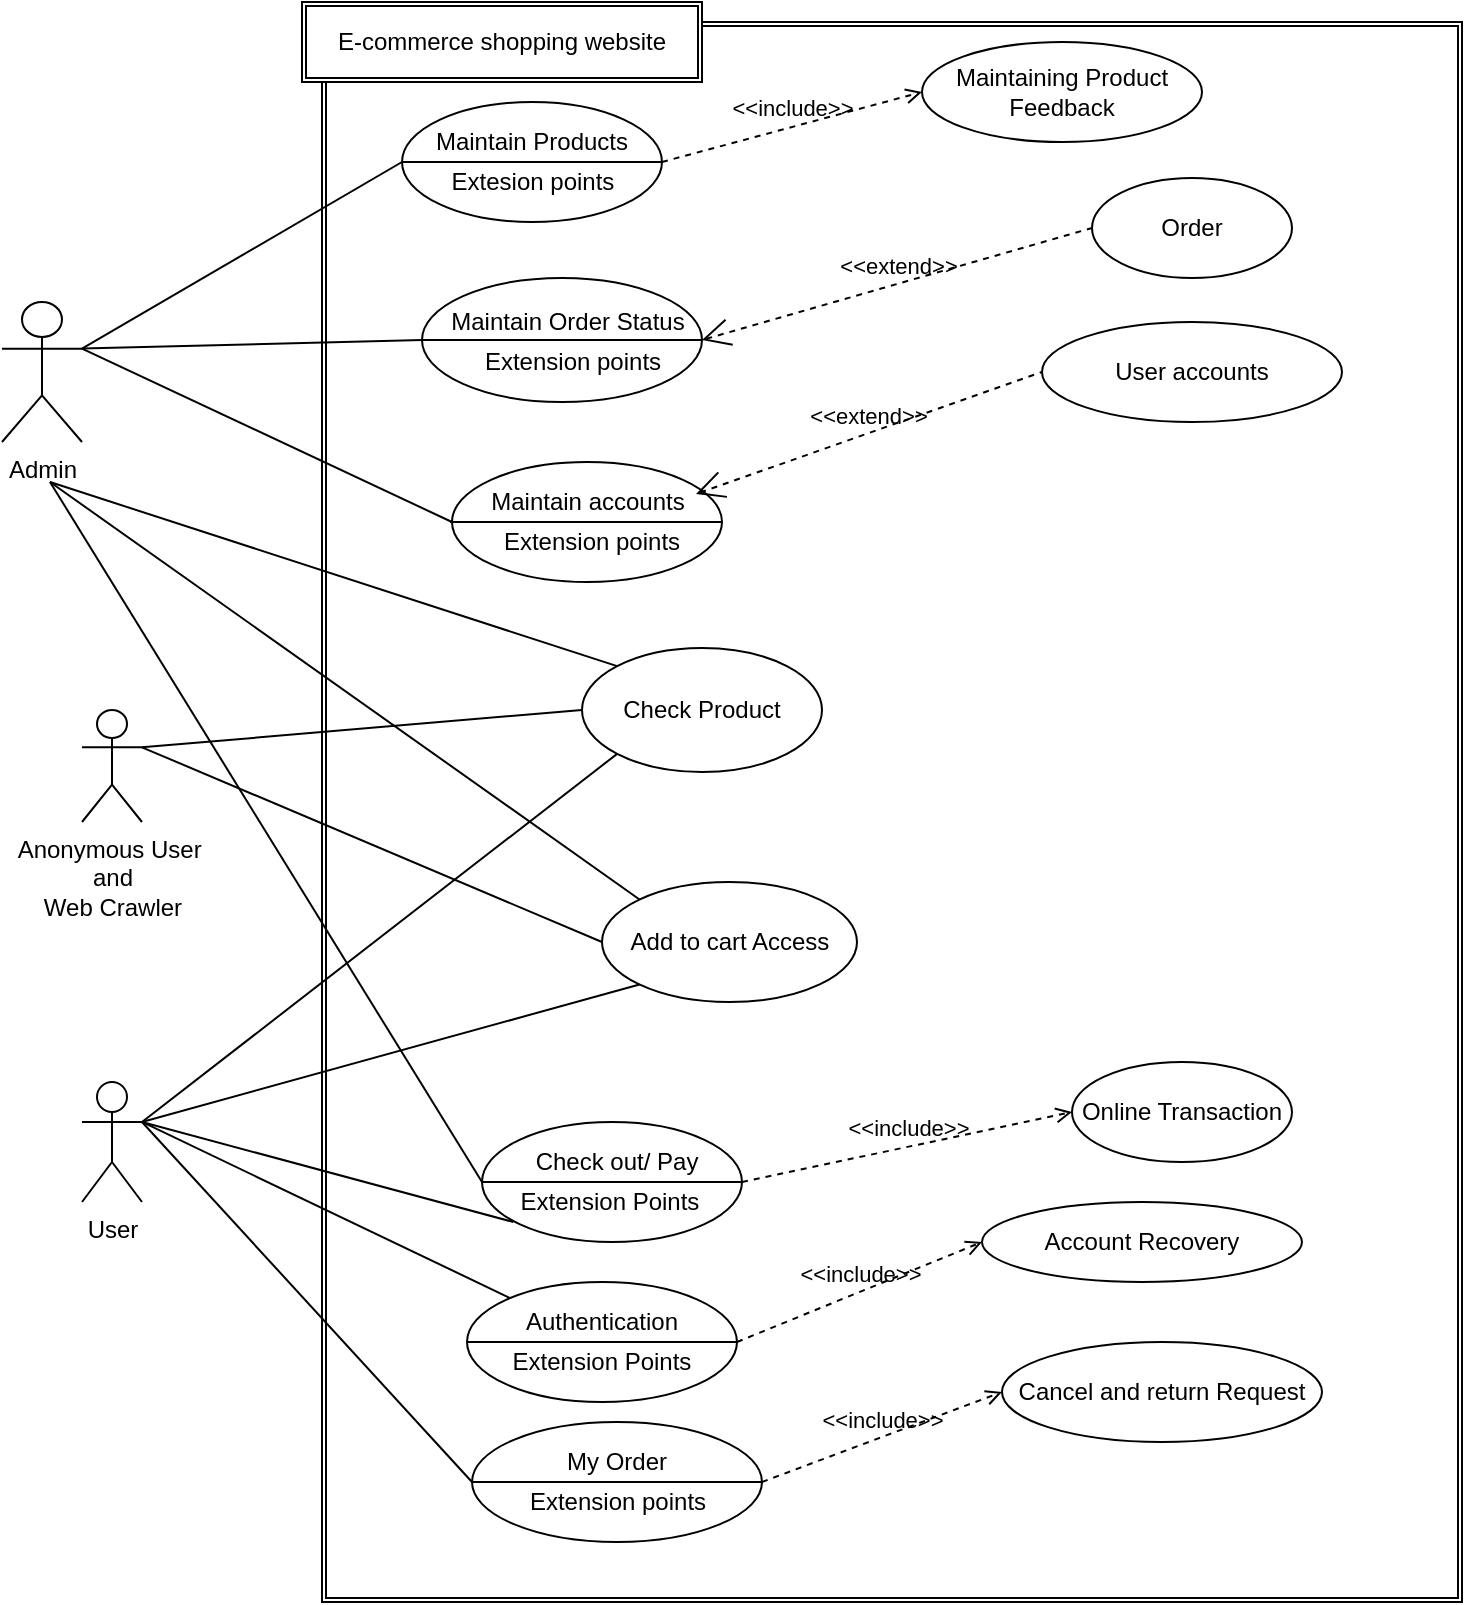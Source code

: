 <mxfile version="15.0.3" type="device"><diagram id="l8hXMBHkgcEJcSW0mbfh" name="Page-1"><mxGraphModel dx="1221" dy="575" grid="1" gridSize="10" guides="1" tooltips="1" connect="1" arrows="1" fold="1" page="1" pageScale="1" pageWidth="1169" pageHeight="827" math="0" shadow="0"><root><mxCell id="0"/><mxCell id="1" parent="0"/><mxCell id="BQGiP5kGlGtDzRcC-PjZ-2" value="" style="shape=ext;double=1;rounded=0;whiteSpace=wrap;html=1;fontStyle=1" vertex="1" parent="1"><mxGeometry x="300" y="70" width="570" height="790" as="geometry"/></mxCell><mxCell id="BQGiP5kGlGtDzRcC-PjZ-3" value="E-commerce shopping website" style="shape=ext;double=1;rounded=0;whiteSpace=wrap;html=1;" vertex="1" parent="1"><mxGeometry x="290" y="60" width="200" height="40" as="geometry"/></mxCell><mxCell id="BQGiP5kGlGtDzRcC-PjZ-4" value="" style="ellipse;whiteSpace=wrap;html=1;" vertex="1" parent="1"><mxGeometry x="340" y="110" width="130" height="60" as="geometry"/></mxCell><mxCell id="BQGiP5kGlGtDzRcC-PjZ-5" value="" style="endArrow=none;html=1;entryX=0;entryY=0.5;entryDx=0;entryDy=0;exitX=1;exitY=0.333;exitDx=0;exitDy=0;exitPerimeter=0;" edge="1" parent="1" source="BQGiP5kGlGtDzRcC-PjZ-53" target="BQGiP5kGlGtDzRcC-PjZ-4"><mxGeometry width="50" height="50" relative="1" as="geometry"><mxPoint x="188" y="238.455" as="sourcePoint"/><mxPoint x="580" y="300" as="targetPoint"/></mxGeometry></mxCell><mxCell id="BQGiP5kGlGtDzRcC-PjZ-6" value="" style="ellipse;whiteSpace=wrap;html=1;" vertex="1" parent="1"><mxGeometry x="350" y="198" width="140" height="62" as="geometry"/></mxCell><mxCell id="BQGiP5kGlGtDzRcC-PjZ-7" value="" style="endArrow=none;html=1;entryX=1;entryY=0.5;entryDx=0;entryDy=0;exitX=0;exitY=0.5;exitDx=0;exitDy=0;" edge="1" parent="1" source="BQGiP5kGlGtDzRcC-PjZ-6" target="BQGiP5kGlGtDzRcC-PjZ-6"><mxGeometry width="50" height="50" relative="1" as="geometry"><mxPoint x="530" y="350" as="sourcePoint"/><mxPoint x="580" y="300" as="targetPoint"/></mxGeometry></mxCell><mxCell id="BQGiP5kGlGtDzRcC-PjZ-8" value="Maintain Order Status" style="text;html=1;strokeColor=none;fillColor=none;align=center;verticalAlign=middle;whiteSpace=wrap;rounded=0;" vertex="1" parent="1"><mxGeometry x="362.5" y="210" width="120" height="20" as="geometry"/></mxCell><mxCell id="BQGiP5kGlGtDzRcC-PjZ-9" value="Extension points" style="text;html=1;strokeColor=none;fillColor=none;align=center;verticalAlign=middle;whiteSpace=wrap;rounded=0;" vertex="1" parent="1"><mxGeometry x="367.5" y="230" width="115" height="20" as="geometry"/></mxCell><mxCell id="BQGiP5kGlGtDzRcC-PjZ-10" value="Order" style="ellipse;whiteSpace=wrap;html=1;" vertex="1" parent="1"><mxGeometry x="685" y="148" width="100" height="50" as="geometry"/></mxCell><mxCell id="BQGiP5kGlGtDzRcC-PjZ-14" value="" style="endArrow=none;html=1;exitX=1;exitY=0.333;exitDx=0;exitDy=0;entryX=0;entryY=0.5;entryDx=0;entryDy=0;exitPerimeter=0;" edge="1" parent="1" source="BQGiP5kGlGtDzRcC-PjZ-53" target="BQGiP5kGlGtDzRcC-PjZ-6"><mxGeometry width="50" height="50" relative="1" as="geometry"><mxPoint x="188" y="266.0" as="sourcePoint"/><mxPoint x="580" y="280" as="targetPoint"/></mxGeometry></mxCell><mxCell id="BQGiP5kGlGtDzRcC-PjZ-15" value="&amp;lt;&amp;lt;extend&amp;gt;&amp;gt;" style="edgeStyle=none;html=1;startArrow=open;endArrow=none;startSize=12;verticalAlign=bottom;dashed=1;labelBackgroundColor=none;exitX=1;exitY=0.5;exitDx=0;exitDy=0;entryX=0;entryY=0.5;entryDx=0;entryDy=0;" edge="1" parent="1" source="BQGiP5kGlGtDzRcC-PjZ-6" target="BQGiP5kGlGtDzRcC-PjZ-10"><mxGeometry width="160" relative="1" as="geometry"><mxPoint x="470" y="300" as="sourcePoint"/><mxPoint x="630" y="300" as="targetPoint"/><Array as="points"/></mxGeometry></mxCell><mxCell id="BQGiP5kGlGtDzRcC-PjZ-20" value="" style="ellipse;whiteSpace=wrap;html=1;" vertex="1" parent="1"><mxGeometry x="365" y="290" width="135" height="60" as="geometry"/></mxCell><mxCell id="BQGiP5kGlGtDzRcC-PjZ-21" value="" style="endArrow=none;html=1;exitX=1;exitY=0.333;exitDx=0;exitDy=0;entryX=0;entryY=0.5;entryDx=0;entryDy=0;exitPerimeter=0;" edge="1" parent="1" source="BQGiP5kGlGtDzRcC-PjZ-53" target="BQGiP5kGlGtDzRcC-PjZ-20"><mxGeometry width="50" height="50" relative="1" as="geometry"><mxPoint x="184.0" y="285" as="sourcePoint"/><mxPoint x="550" y="300" as="targetPoint"/></mxGeometry></mxCell><mxCell id="BQGiP5kGlGtDzRcC-PjZ-23" value="User accounts" style="ellipse;whiteSpace=wrap;html=1;" vertex="1" parent="1"><mxGeometry x="660" y="220" width="150" height="50" as="geometry"/></mxCell><mxCell id="BQGiP5kGlGtDzRcC-PjZ-24" value="Maintain accounts" style="text;html=1;strokeColor=none;fillColor=none;align=center;verticalAlign=middle;whiteSpace=wrap;rounded=0;" vertex="1" parent="1"><mxGeometry x="352.5" y="300" width="160" height="20" as="geometry"/></mxCell><mxCell id="BQGiP5kGlGtDzRcC-PjZ-25" value="" style="endArrow=none;html=1;entryX=1;entryY=0.5;entryDx=0;entryDy=0;" edge="1" parent="1" target="BQGiP5kGlGtDzRcC-PjZ-20"><mxGeometry width="50" height="50" relative="1" as="geometry"><mxPoint x="364" y="320" as="sourcePoint"/><mxPoint x="520" y="300" as="targetPoint"/></mxGeometry></mxCell><mxCell id="BQGiP5kGlGtDzRcC-PjZ-26" value="Extension points" style="text;html=1;strokeColor=none;fillColor=none;align=center;verticalAlign=middle;whiteSpace=wrap;rounded=0;" vertex="1" parent="1"><mxGeometry x="370" y="320" width="130" height="20" as="geometry"/></mxCell><mxCell id="BQGiP5kGlGtDzRcC-PjZ-27" value="&amp;lt;&amp;lt;extend&amp;gt;&amp;gt;" style="edgeStyle=none;html=1;startArrow=open;endArrow=none;startSize=12;verticalAlign=bottom;dashed=1;labelBackgroundColor=none;entryX=0;entryY=0.5;entryDx=0;entryDy=0;" edge="1" parent="1" target="BQGiP5kGlGtDzRcC-PjZ-23"><mxGeometry width="160" relative="1" as="geometry"><mxPoint x="487" y="306" as="sourcePoint"/><mxPoint x="682" y="250" as="targetPoint"/><Array as="points"/></mxGeometry></mxCell><mxCell id="BQGiP5kGlGtDzRcC-PjZ-28" value="Maintain Products" style="text;html=1;strokeColor=none;fillColor=none;align=center;verticalAlign=middle;whiteSpace=wrap;rounded=0;" vertex="1" parent="1"><mxGeometry x="350" y="120" width="110" height="20" as="geometry"/></mxCell><mxCell id="BQGiP5kGlGtDzRcC-PjZ-29" value="" style="endArrow=none;html=1;exitX=0;exitY=0.5;exitDx=0;exitDy=0;" edge="1" parent="1" source="BQGiP5kGlGtDzRcC-PjZ-4"><mxGeometry width="50" height="50" relative="1" as="geometry"><mxPoint x="470" y="230" as="sourcePoint"/><mxPoint x="470" y="140" as="targetPoint"/></mxGeometry></mxCell><mxCell id="BQGiP5kGlGtDzRcC-PjZ-30" value="Extesion points" style="text;html=1;strokeColor=none;fillColor=none;align=center;verticalAlign=middle;whiteSpace=wrap;rounded=0;" vertex="1" parent="1"><mxGeometry x="362.5" y="140" width="85" height="20" as="geometry"/></mxCell><mxCell id="BQGiP5kGlGtDzRcC-PjZ-31" value="Maintaining Product Feedback" style="ellipse;whiteSpace=wrap;html=1;" vertex="1" parent="1"><mxGeometry x="600" y="80" width="140" height="50" as="geometry"/></mxCell><mxCell id="BQGiP5kGlGtDzRcC-PjZ-33" value="&amp;lt;&amp;lt;include&amp;gt;&amp;gt;" style="html=1;verticalAlign=bottom;labelBackgroundColor=none;endArrow=open;endFill=0;dashed=1;entryX=0;entryY=0.5;entryDx=0;entryDy=0;exitX=1;exitY=0.5;exitDx=0;exitDy=0;" edge="1" parent="1" source="BQGiP5kGlGtDzRcC-PjZ-4" target="BQGiP5kGlGtDzRcC-PjZ-31"><mxGeometry width="160" relative="1" as="geometry"><mxPoint x="410" y="200" as="sourcePoint"/><mxPoint x="570" y="200" as="targetPoint"/></mxGeometry></mxCell><mxCell id="BQGiP5kGlGtDzRcC-PjZ-35" value="Check Product" style="ellipse;whiteSpace=wrap;html=1;" vertex="1" parent="1"><mxGeometry x="430" y="383" width="120" height="62" as="geometry"/></mxCell><mxCell id="BQGiP5kGlGtDzRcC-PjZ-36" value="Add to cart Access" style="ellipse;whiteSpace=wrap;html=1;" vertex="1" parent="1"><mxGeometry x="440" y="500" width="127.5" height="60" as="geometry"/></mxCell><mxCell id="BQGiP5kGlGtDzRcC-PjZ-37" value="" style="ellipse;whiteSpace=wrap;html=1;" vertex="1" parent="1"><mxGeometry x="380" y="620" width="130" height="60" as="geometry"/></mxCell><mxCell id="BQGiP5kGlGtDzRcC-PjZ-38" value="" style="endArrow=none;html=1;entryX=1;entryY=0.5;entryDx=0;entryDy=0;exitX=0;exitY=0.5;exitDx=0;exitDy=0;" edge="1" parent="1" source="BQGiP5kGlGtDzRcC-PjZ-37" target="BQGiP5kGlGtDzRcC-PjZ-37"><mxGeometry width="50" height="50" relative="1" as="geometry"><mxPoint x="390" y="650" as="sourcePoint"/><mxPoint x="530" y="410" as="targetPoint"/></mxGeometry></mxCell><mxCell id="BQGiP5kGlGtDzRcC-PjZ-39" value="Check out/ Pay" style="text;html=1;strokeColor=none;fillColor=none;align=center;verticalAlign=middle;whiteSpace=wrap;rounded=0;" vertex="1" parent="1"><mxGeometry x="405" y="630" width="85" height="20" as="geometry"/></mxCell><mxCell id="BQGiP5kGlGtDzRcC-PjZ-40" value="Extension Points" style="text;html=1;strokeColor=none;fillColor=none;align=center;verticalAlign=middle;whiteSpace=wrap;rounded=0;" vertex="1" parent="1"><mxGeometry x="395.63" y="650" width="96.25" height="20" as="geometry"/></mxCell><mxCell id="BQGiP5kGlGtDzRcC-PjZ-41" value="Online Transaction" style="ellipse;whiteSpace=wrap;html=1;" vertex="1" parent="1"><mxGeometry x="675" y="590" width="110" height="50" as="geometry"/></mxCell><mxCell id="BQGiP5kGlGtDzRcC-PjZ-43" value="&amp;lt;&amp;lt;include&amp;gt;&amp;gt;" style="html=1;verticalAlign=bottom;labelBackgroundColor=none;endArrow=open;endFill=0;dashed=1;exitX=1;exitY=0.5;exitDx=0;exitDy=0;entryX=0;entryY=0.5;entryDx=0;entryDy=0;" edge="1" parent="1" source="BQGiP5kGlGtDzRcC-PjZ-37" target="BQGiP5kGlGtDzRcC-PjZ-41"><mxGeometry width="160" relative="1" as="geometry"><mxPoint x="310" y="540" as="sourcePoint"/><mxPoint x="470" y="540" as="targetPoint"/></mxGeometry></mxCell><mxCell id="BQGiP5kGlGtDzRcC-PjZ-45" value="" style="endArrow=none;html=1;entryX=0;entryY=0.5;entryDx=0;entryDy=0;exitX=1;exitY=0.333;exitDx=0;exitDy=0;exitPerimeter=0;" edge="1" parent="1" source="BQGiP5kGlGtDzRcC-PjZ-56" target="BQGiP5kGlGtDzRcC-PjZ-35"><mxGeometry width="50" height="50" relative="1" as="geometry"><mxPoint x="218" y="444" as="sourcePoint"/><mxPoint x="420" y="520" as="targetPoint"/></mxGeometry></mxCell><mxCell id="BQGiP5kGlGtDzRcC-PjZ-46" value="" style="endArrow=none;html=1;exitX=1;exitY=0.333;exitDx=0;exitDy=0;entryX=0;entryY=0.5;entryDx=0;entryDy=0;exitPerimeter=0;" edge="1" parent="1" source="BQGiP5kGlGtDzRcC-PjZ-56" target="BQGiP5kGlGtDzRcC-PjZ-36"><mxGeometry width="50" height="50" relative="1" as="geometry"><mxPoint x="218" y="456.0" as="sourcePoint"/><mxPoint x="380" y="540" as="targetPoint"/></mxGeometry></mxCell><mxCell id="BQGiP5kGlGtDzRcC-PjZ-48" value="" style="endArrow=none;html=1;entryX=0;entryY=0;entryDx=0;entryDy=0;exitX=0.5;exitY=1;exitDx=0;exitDy=0;" edge="1" parent="1" target="BQGiP5kGlGtDzRcC-PjZ-35"><mxGeometry width="50" height="50" relative="1" as="geometry"><mxPoint x="164.0" y="300" as="sourcePoint"/><mxPoint x="380" y="490" as="targetPoint"/></mxGeometry></mxCell><mxCell id="BQGiP5kGlGtDzRcC-PjZ-49" value="" style="endArrow=none;html=1;exitX=0.5;exitY=1;exitDx=0;exitDy=0;entryX=0;entryY=0;entryDx=0;entryDy=0;" edge="1" parent="1" target="BQGiP5kGlGtDzRcC-PjZ-36"><mxGeometry width="50" height="50" relative="1" as="geometry"><mxPoint x="164.0" y="300" as="sourcePoint"/><mxPoint x="380" y="490" as="targetPoint"/></mxGeometry></mxCell><mxCell id="BQGiP5kGlGtDzRcC-PjZ-50" value="" style="endArrow=none;html=1;entryX=0;entryY=0.5;entryDx=0;entryDy=0;exitX=0.5;exitY=1;exitDx=0;exitDy=0;" edge="1" parent="1" target="BQGiP5kGlGtDzRcC-PjZ-37"><mxGeometry width="50" height="50" relative="1" as="geometry"><mxPoint x="164.0" y="300" as="sourcePoint"/><mxPoint x="380" y="490" as="targetPoint"/></mxGeometry></mxCell><mxCell id="BQGiP5kGlGtDzRcC-PjZ-52" value="User" style="shape=umlActor;verticalLabelPosition=bottom;verticalAlign=top;html=1;outlineConnect=0;" vertex="1" parent="1"><mxGeometry x="180" y="600" width="30" height="60" as="geometry"/></mxCell><mxCell id="BQGiP5kGlGtDzRcC-PjZ-53" value="Admin" style="shape=umlActor;verticalLabelPosition=bottom;verticalAlign=top;html=1;outlineConnect=0;" vertex="1" parent="1"><mxGeometry x="140" y="210" width="40" height="70" as="geometry"/></mxCell><mxCell id="BQGiP5kGlGtDzRcC-PjZ-56" value="Anonymous User&amp;nbsp;&lt;br&gt;and&lt;br&gt;Web Crawler" style="shape=umlActor;verticalLabelPosition=bottom;verticalAlign=top;html=1;outlineConnect=0;" vertex="1" parent="1"><mxGeometry x="180" y="414" width="30" height="56" as="geometry"/></mxCell><mxCell id="BQGiP5kGlGtDzRcC-PjZ-57" value="" style="endArrow=none;html=1;entryX=0;entryY=1;entryDx=0;entryDy=0;exitX=1;exitY=0.333;exitDx=0;exitDy=0;exitPerimeter=0;" edge="1" parent="1" source="BQGiP5kGlGtDzRcC-PjZ-52" target="BQGiP5kGlGtDzRcC-PjZ-40"><mxGeometry width="50" height="50" relative="1" as="geometry"><mxPoint x="220" y="620" as="sourcePoint"/><mxPoint x="390" y="650" as="targetPoint"/></mxGeometry></mxCell><mxCell id="BQGiP5kGlGtDzRcC-PjZ-58" value="" style="endArrow=none;html=1;entryX=0;entryY=1;entryDx=0;entryDy=0;exitX=1;exitY=0.333;exitDx=0;exitDy=0;exitPerimeter=0;" edge="1" parent="1" source="BQGiP5kGlGtDzRcC-PjZ-52" target="BQGiP5kGlGtDzRcC-PjZ-36"><mxGeometry width="50" height="50" relative="1" as="geometry"><mxPoint x="220" y="620" as="sourcePoint"/><mxPoint x="380" y="490" as="targetPoint"/></mxGeometry></mxCell><mxCell id="BQGiP5kGlGtDzRcC-PjZ-59" value="" style="endArrow=none;html=1;exitX=1;exitY=0.333;exitDx=0;exitDy=0;exitPerimeter=0;entryX=0;entryY=1;entryDx=0;entryDy=0;" edge="1" parent="1" source="BQGiP5kGlGtDzRcC-PjZ-52" target="BQGiP5kGlGtDzRcC-PjZ-35"><mxGeometry width="50" height="50" relative="1" as="geometry"><mxPoint x="330" y="540" as="sourcePoint"/><mxPoint x="380" y="440" as="targetPoint"/></mxGeometry></mxCell><mxCell id="BQGiP5kGlGtDzRcC-PjZ-60" value="" style="ellipse;whiteSpace=wrap;html=1;" vertex="1" parent="1"><mxGeometry x="372.5" y="700" width="135" height="60" as="geometry"/></mxCell><mxCell id="BQGiP5kGlGtDzRcC-PjZ-61" value="Authentication" style="text;html=1;strokeColor=none;fillColor=none;align=center;verticalAlign=middle;whiteSpace=wrap;rounded=0;" vertex="1" parent="1"><mxGeometry x="420" y="710" width="40" height="20" as="geometry"/></mxCell><mxCell id="BQGiP5kGlGtDzRcC-PjZ-62" value="" style="endArrow=none;html=1;exitX=0;exitY=0.5;exitDx=0;exitDy=0;entryX=1;entryY=0.5;entryDx=0;entryDy=0;" edge="1" parent="1" source="BQGiP5kGlGtDzRcC-PjZ-60" target="BQGiP5kGlGtDzRcC-PjZ-60"><mxGeometry width="50" height="50" relative="1" as="geometry"><mxPoint x="460" y="640" as="sourcePoint"/><mxPoint x="510" y="590" as="targetPoint"/></mxGeometry></mxCell><mxCell id="BQGiP5kGlGtDzRcC-PjZ-64" value="Extension Points" style="text;html=1;strokeColor=none;fillColor=none;align=center;verticalAlign=middle;whiteSpace=wrap;rounded=0;" vertex="1" parent="1"><mxGeometry x="390" y="730" width="100" height="20" as="geometry"/></mxCell><mxCell id="BQGiP5kGlGtDzRcC-PjZ-65" value="" style="endArrow=none;html=1;exitX=1;exitY=0.333;exitDx=0;exitDy=0;exitPerimeter=0;" edge="1" parent="1" source="BQGiP5kGlGtDzRcC-PjZ-52" target="BQGiP5kGlGtDzRcC-PjZ-60"><mxGeometry width="50" height="50" relative="1" as="geometry"><mxPoint x="460" y="740" as="sourcePoint"/><mxPoint x="370" y="730" as="targetPoint"/></mxGeometry></mxCell><mxCell id="BQGiP5kGlGtDzRcC-PjZ-66" value="Account Recovery" style="ellipse;whiteSpace=wrap;html=1;" vertex="1" parent="1"><mxGeometry x="630" y="660" width="160" height="40" as="geometry"/></mxCell><mxCell id="BQGiP5kGlGtDzRcC-PjZ-67" value="&amp;lt;&amp;lt;include&amp;gt;&amp;gt;" style="html=1;verticalAlign=bottom;labelBackgroundColor=none;endArrow=open;endFill=0;dashed=1;entryX=0;entryY=0.5;entryDx=0;entryDy=0;exitX=1;exitY=0.5;exitDx=0;exitDy=0;" edge="1" parent="1" source="BQGiP5kGlGtDzRcC-PjZ-60" target="BQGiP5kGlGtDzRcC-PjZ-66"><mxGeometry width="160" relative="1" as="geometry"><mxPoint x="400" y="520" as="sourcePoint"/><mxPoint x="560" y="520" as="targetPoint"/></mxGeometry></mxCell><mxCell id="BQGiP5kGlGtDzRcC-PjZ-68" value="" style="ellipse;whiteSpace=wrap;html=1;" vertex="1" parent="1"><mxGeometry x="375" y="770" width="145" height="60" as="geometry"/></mxCell><mxCell id="BQGiP5kGlGtDzRcC-PjZ-70" value="" style="endArrow=none;html=1;exitX=0;exitY=0.5;exitDx=0;exitDy=0;entryX=1;entryY=0.5;entryDx=0;entryDy=0;" edge="1" parent="1" source="BQGiP5kGlGtDzRcC-PjZ-68" target="BQGiP5kGlGtDzRcC-PjZ-68"><mxGeometry width="50" height="50" relative="1" as="geometry"><mxPoint x="470" y="740" as="sourcePoint"/><mxPoint x="520" y="690" as="targetPoint"/></mxGeometry></mxCell><mxCell id="BQGiP5kGlGtDzRcC-PjZ-71" value="My Order" style="text;html=1;strokeColor=none;fillColor=none;align=center;verticalAlign=middle;whiteSpace=wrap;rounded=0;" vertex="1" parent="1"><mxGeometry x="410" y="780" width="75" height="20" as="geometry"/></mxCell><mxCell id="BQGiP5kGlGtDzRcC-PjZ-72" value="Extension points" style="text;html=1;strokeColor=none;fillColor=none;align=center;verticalAlign=middle;whiteSpace=wrap;rounded=0;" vertex="1" parent="1"><mxGeometry x="387.5" y="800" width="120" height="20" as="geometry"/></mxCell><mxCell id="BQGiP5kGlGtDzRcC-PjZ-73" value="" style="endArrow=none;html=1;exitX=1;exitY=0.333;exitDx=0;exitDy=0;exitPerimeter=0;entryX=0;entryY=0.5;entryDx=0;entryDy=0;" edge="1" parent="1" source="BQGiP5kGlGtDzRcC-PjZ-52" target="BQGiP5kGlGtDzRcC-PjZ-68"><mxGeometry width="50" height="50" relative="1" as="geometry"><mxPoint x="470" y="740" as="sourcePoint"/><mxPoint x="520" y="690" as="targetPoint"/></mxGeometry></mxCell><mxCell id="BQGiP5kGlGtDzRcC-PjZ-74" value="Cancel and return Request" style="ellipse;whiteSpace=wrap;html=1;" vertex="1" parent="1"><mxGeometry x="640" y="730" width="160" height="50" as="geometry"/></mxCell><mxCell id="BQGiP5kGlGtDzRcC-PjZ-75" value="&amp;lt;&amp;lt;include&amp;gt;&amp;gt;" style="html=1;verticalAlign=bottom;labelBackgroundColor=none;endArrow=open;endFill=0;dashed=1;entryX=0;entryY=0.5;entryDx=0;entryDy=0;" edge="1" parent="1" target="BQGiP5kGlGtDzRcC-PjZ-74"><mxGeometry width="160" relative="1" as="geometry"><mxPoint x="520" y="800" as="sourcePoint"/><mxPoint x="570" y="700" as="targetPoint"/></mxGeometry></mxCell></root></mxGraphModel></diagram></mxfile>